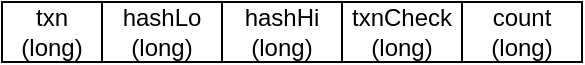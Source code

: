 <mxfile version="12.2.2" type="device" pages="1"><diagram id="S8J7l4nCNyJsKezycAYb" name="Page-1"><mxGraphModel dx="1933" dy="755" grid="1" gridSize="10" guides="1" tooltips="1" connect="1" arrows="1" fold="1" page="1" pageScale="1" pageWidth="827" pageHeight="1169" math="0" shadow="0"><root><mxCell id="0"/><mxCell id="1" parent="0"/><mxCell id="crBRSudHhgdbJZG3pQ4y-1" value="txn&lt;br&gt;(long)" style="rounded=0;whiteSpace=wrap;html=1;" vertex="1" parent="1"><mxGeometry x="-610" y="220" width="50" height="30" as="geometry"/></mxCell><mxCell id="crBRSudHhgdbJZG3pQ4y-2" value="hashLo&lt;br&gt;(long)" style="rounded=0;whiteSpace=wrap;html=1;" vertex="1" parent="1"><mxGeometry x="-560" y="220" width="60" height="30" as="geometry"/></mxCell><mxCell id="crBRSudHhgdbJZG3pQ4y-3" value="hashHi&lt;br&gt;(long)" style="rounded=0;whiteSpace=wrap;html=1;" vertex="1" parent="1"><mxGeometry x="-500" y="220" width="60" height="30" as="geometry"/></mxCell><mxCell id="crBRSudHhgdbJZG3pQ4y-4" value="txnCheck&lt;br&gt;(long)" style="rounded=0;whiteSpace=wrap;html=1;" vertex="1" parent="1"><mxGeometry x="-440" y="220" width="60" height="30" as="geometry"/></mxCell><mxCell id="crBRSudHhgdbJZG3pQ4y-5" value="count&lt;br&gt;(long)" style="rounded=0;whiteSpace=wrap;html=1;" vertex="1" parent="1"><mxGeometry x="-380" y="220" width="60" height="30" as="geometry"/></mxCell></root></mxGraphModel></diagram></mxfile>